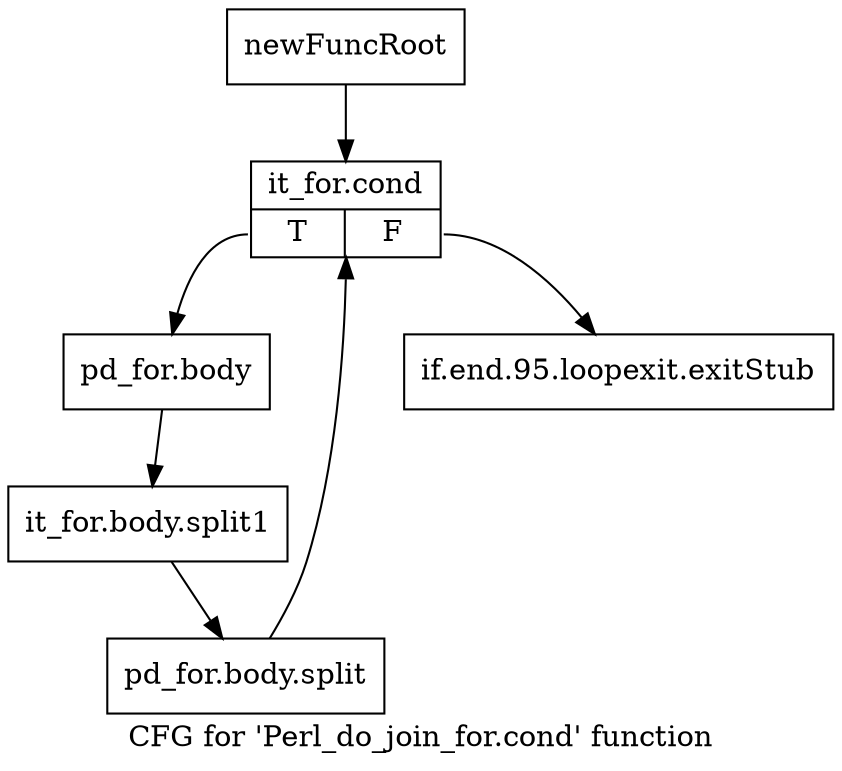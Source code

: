 digraph "CFG for 'Perl_do_join_for.cond' function" {
	label="CFG for 'Perl_do_join_for.cond' function";

	Node0x4a8f920 [shape=record,label="{newFuncRoot}"];
	Node0x4a8f920 -> Node0x4af6bc0;
	Node0x4af6b70 [shape=record,label="{if.end.95.loopexit.exitStub}"];
	Node0x4af6bc0 [shape=record,label="{it_for.cond|{<s0>T|<s1>F}}"];
	Node0x4af6bc0:s0 -> Node0x4af6c10;
	Node0x4af6bc0:s1 -> Node0x4af6b70;
	Node0x4af6c10 [shape=record,label="{pd_for.body}"];
	Node0x4af6c10 -> Node0x62af4f0;
	Node0x62af4f0 [shape=record,label="{it_for.body.split1}"];
	Node0x62af4f0 -> Node0x6b331e0;
	Node0x6b331e0 [shape=record,label="{pd_for.body.split}"];
	Node0x6b331e0 -> Node0x4af6bc0;
}
